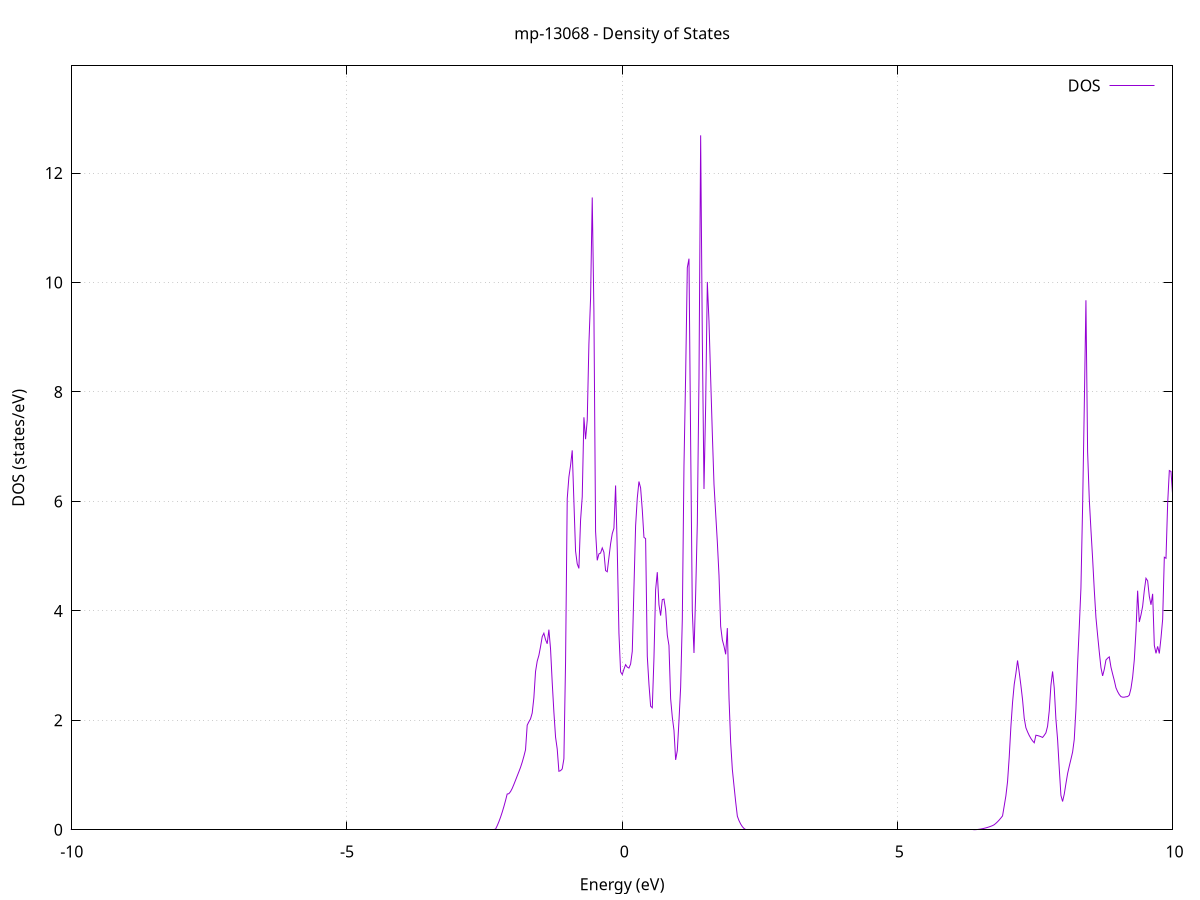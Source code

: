 set title 'mp-13068 - Density of States'
set xlabel 'Energy (eV)'
set ylabel 'DOS (states/eV)'
set grid
set xrange [-10:10]
set yrange [0:13.959]
set xzeroaxis lt -1
set terminal png size 800,600
set output 'mp-13068_dos_gnuplot.png'
plot '-' using 1:2 with lines title 'DOS'
-25.030300 0.000000
-24.999900 0.000000
-24.969600 0.000000
-24.939300 0.000000
-24.909000 0.000000
-24.878700 0.000000
-24.848400 0.000000
-24.818100 0.000000
-24.787800 0.000000
-24.757500 0.000000
-24.727200 0.000000
-24.696900 0.000000
-24.666600 0.000000
-24.636300 0.000000
-24.606000 0.000000
-24.575700 0.000000
-24.545400 0.000000
-24.515100 0.000000
-24.484800 0.000000
-24.454400 0.000000
-24.424100 0.000000
-24.393800 0.000000
-24.363500 0.000000
-24.333200 0.000000
-24.302900 0.000000
-24.272600 0.000000
-24.242300 0.000000
-24.212000 0.000000
-24.181700 0.000000
-24.151400 0.000000
-24.121100 0.000000
-24.090800 0.000000
-24.060500 0.000000
-24.030200 0.000000
-23.999900 0.000000
-23.969600 0.000000
-23.939300 0.000000
-23.908900 0.000000
-23.878600 0.000000
-23.848300 0.000000
-23.818000 0.000000
-23.787700 0.000000
-23.757400 0.000000
-23.727100 0.000000
-23.696800 0.000000
-23.666500 0.000000
-23.636200 0.000000
-23.605900 0.000000
-23.575600 0.000000
-23.545300 0.000000
-23.515000 0.000000
-23.484700 0.000000
-23.454400 0.000000
-23.424100 0.000000
-23.393800 0.000000
-23.363400 0.000000
-23.333100 0.000000
-23.302800 0.000000
-23.272500 0.000000
-23.242200 0.000000
-23.211900 0.000000
-23.181600 0.000000
-23.151300 0.000000
-23.121000 0.000000
-23.090700 0.000000
-23.060400 0.000000
-23.030100 0.000000
-22.999800 0.000000
-22.969500 0.000000
-22.939200 0.000000
-22.908900 0.000000
-22.878600 0.000000
-22.848200 0.000000
-22.817900 0.000000
-22.787600 0.000000
-22.757300 0.000000
-22.727000 0.000000
-22.696700 0.000000
-22.666400 0.000000
-22.636100 0.000000
-22.605800 0.000000
-22.575500 0.000000
-22.545200 0.000000
-22.514900 0.000000
-22.484600 0.000000
-22.454300 0.000000
-22.424000 0.000000
-22.393700 0.000000
-22.363400 0.000000
-22.333100 0.000000
-22.302700 0.000000
-22.272400 0.141400
-22.242100 2.909700
-22.211800 6.488800
-22.181500 11.365200
-22.151200 22.646600
-22.120900 24.868500
-22.090600 25.516500
-22.060300 8.740200
-22.030000 6.397700
-21.999700 3.619500
-21.969400 2.691800
-21.939100 2.522600
-21.908800 2.389400
-21.878500 2.302500
-21.848200 2.222500
-21.817900 7.985300
-21.787600 14.252900
-21.757200 12.749300
-21.726900 10.843100
-21.696600 23.123900
-21.666300 18.459500
-21.636000 26.986500
-21.605700 42.073000
-21.575400 40.489100
-21.545100 33.669800
-21.514800 21.600700
-21.484500 11.112700
-21.454200 1.046300
-21.423900 0.000000
-21.393600 0.000000
-21.363300 0.000000
-21.333000 0.000000
-21.302700 0.000000
-21.272400 0.000000
-21.242100 0.000000
-21.211700 0.000000
-21.181400 0.000000
-21.151100 0.000000
-21.120800 0.000000
-21.090500 0.000000
-21.060200 0.000000
-21.029900 0.000000
-20.999600 0.000000
-20.969300 0.000000
-20.939000 0.000000
-20.908700 0.000000
-20.878400 0.000000
-20.848100 0.000000
-20.817800 0.000000
-20.787500 0.000000
-20.757200 0.000000
-20.726900 0.000000
-20.696600 0.000000
-20.666200 0.000000
-20.635900 0.000000
-20.605600 0.000000
-20.575300 0.000000
-20.545000 0.000000
-20.514700 0.000000
-20.484400 0.000000
-20.454100 0.000000
-20.423800 0.000000
-20.393500 0.000000
-20.363200 0.000000
-20.332900 0.000000
-20.302600 0.000000
-20.272300 0.000000
-20.242000 0.000000
-20.211700 0.000000
-20.181400 0.000000
-20.151000 0.000000
-20.120700 0.000000
-20.090400 0.000000
-20.060100 0.000000
-20.029800 0.000000
-19.999500 0.000000
-19.969200 0.000000
-19.938900 0.000000
-19.908600 0.000000
-19.878300 0.000000
-19.848000 0.000000
-19.817700 0.000000
-19.787400 0.000000
-19.757100 0.000000
-19.726800 0.000000
-19.696500 0.000000
-19.666200 0.000000
-19.635900 0.000000
-19.605500 0.000000
-19.575200 0.000000
-19.544900 0.000000
-19.514600 0.000000
-19.484300 0.000000
-19.454000 0.000000
-19.423700 0.000000
-19.393400 0.000000
-19.363100 0.000000
-19.332800 0.000000
-19.302500 0.000000
-19.272200 0.000000
-19.241900 0.000000
-19.211600 0.000000
-19.181300 0.000000
-19.151000 0.000000
-19.120700 0.000000
-19.090400 0.000000
-19.060000 0.000000
-19.029700 0.000000
-18.999400 0.000000
-18.969100 0.000000
-18.938800 0.000000
-18.908500 0.000000
-18.878200 0.000000
-18.847900 0.000000
-18.817600 0.000000
-18.787300 0.000000
-18.757000 0.000000
-18.726700 0.000000
-18.696400 0.000000
-18.666100 0.000000
-18.635800 0.000000
-18.605500 0.000000
-18.575200 0.000000
-18.544900 0.000000
-18.514500 0.000000
-18.484200 0.000000
-18.453900 0.000000
-18.423600 0.000000
-18.393300 0.000000
-18.363000 0.000000
-18.332700 0.000000
-18.302400 0.000000
-18.272100 0.000000
-18.241800 0.000000
-18.211500 0.000000
-18.181200 0.000000
-18.150900 0.000000
-18.120600 0.000000
-18.090300 0.000000
-18.060000 0.000000
-18.029700 0.000000
-17.999400 0.000000
-17.969000 0.000000
-17.938700 0.000000
-17.908400 0.000000
-17.878100 0.000000
-17.847800 0.000000
-17.817500 0.000000
-17.787200 0.000000
-17.756900 0.000000
-17.726600 0.000000
-17.696300 0.000000
-17.666000 0.000000
-17.635700 0.000000
-17.605400 0.000000
-17.575100 0.000000
-17.544800 0.000000
-17.514500 0.000000
-17.484200 0.000000
-17.453900 0.000000
-17.423500 0.000000
-17.393200 0.000000
-17.362900 0.000000
-17.332600 0.000000
-17.302300 0.000000
-17.272000 0.000000
-17.241700 0.000000
-17.211400 0.000000
-17.181100 0.000000
-17.150800 0.000000
-17.120500 0.000000
-17.090200 0.000000
-17.059900 0.000000
-17.029600 0.000000
-16.999300 0.000000
-16.969000 0.000000
-16.938700 0.000000
-16.908300 0.000000
-16.878000 0.000000
-16.847700 0.000000
-16.817400 0.000000
-16.787100 0.000000
-16.756800 0.000000
-16.726500 0.000000
-16.696200 0.000000
-16.665900 0.000000
-16.635600 0.000000
-16.605300 0.000000
-16.575000 0.000000
-16.544700 0.000000
-16.514400 0.000000
-16.484100 0.000000
-16.453800 0.000000
-16.423500 0.000000
-16.393200 0.000000
-16.362800 0.000000
-16.332500 0.000000
-16.302200 0.000000
-16.271900 0.000000
-16.241600 0.000000
-16.211300 0.000000
-16.181000 0.000000
-16.150700 0.000000
-16.120400 0.000000
-16.090100 0.000000
-16.059800 0.000000
-16.029500 0.000000
-15.999200 0.000000
-15.968900 0.000000
-15.938600 0.000000
-15.908300 0.000000
-15.878000 0.000000
-15.847700 0.000000
-15.817300 0.000000
-15.787000 0.000000
-15.756700 0.000000
-15.726400 0.000000
-15.696100 0.000000
-15.665800 0.000000
-15.635500 0.000000
-15.605200 0.000000
-15.574900 0.000000
-15.544600 0.000000
-15.514300 0.000000
-15.484000 0.000000
-15.453700 0.000000
-15.423400 0.000000
-15.393100 0.000000
-15.362800 0.000000
-15.332500 0.000000
-15.302200 0.000000
-15.271800 0.000000
-15.241500 0.000000
-15.211200 0.000000
-15.180900 0.000000
-15.150600 0.000000
-15.120300 0.000000
-15.090000 0.000000
-15.059700 0.000000
-15.029400 0.000000
-14.999100 0.000000
-14.968800 0.000000
-14.938500 0.000000
-14.908200 0.000000
-14.877900 0.000000
-14.847600 0.000000
-14.817300 0.000000
-14.787000 0.000000
-14.756700 0.003400
-14.726300 0.022100
-14.696000 0.057200
-14.665700 0.108500
-14.635400 0.173800
-14.605100 0.250200
-14.574800 0.332600
-14.544500 0.364600
-14.514200 0.388400
-14.483900 0.404100
-14.453600 0.450800
-14.423300 0.502700
-14.393000 0.570100
-14.362700 0.667600
-14.332400 0.752200
-14.302100 0.823700
-14.271800 0.882200
-14.241500 0.851400
-14.211100 0.899500
-14.180800 0.948600
-14.150500 0.998800
-14.120200 1.049800
-14.089900 1.158700
-14.059600 1.308000
-14.029300 1.489500
-13.999000 1.734000
-13.968700 1.895800
-13.938400 2.170300
-13.908100 2.539100
-13.877800 2.890800
-13.847500 3.136600
-13.817200 3.784100
-13.786900 5.203000
-13.756600 6.007100
-13.726300 6.444300
-13.696000 5.868500
-13.665600 5.560500
-13.635300 5.537800
-13.605000 5.699100
-13.574700 6.267500
-13.544400 8.021300
-13.514100 8.730800
-13.483800 10.240100
-13.453500 8.677900
-13.423200 8.189300
-13.392900 6.436900
-13.362600 0.000000
-13.332300 0.000000
-13.302000 2.808700
-13.271700 7.245800
-13.241400 11.104300
-13.211100 14.726900
-13.180800 9.561700
-13.150500 7.519100
-13.120100 6.205500
-13.089800 4.803600
-13.059500 2.025700
-13.029200 0.541000
-12.998900 0.112300
-12.968600 0.000000
-12.938300 0.000000
-12.908000 0.000000
-12.877700 0.000000
-12.847400 0.000000
-12.817100 0.000000
-12.786800 0.000000
-12.756500 0.000000
-12.726200 0.000000
-12.695900 0.000000
-12.665600 0.000000
-12.635300 0.000000
-12.605000 0.000000
-12.574600 0.000000
-12.544300 0.000000
-12.514000 0.000000
-12.483700 0.000000
-12.453400 0.000000
-12.423100 0.000000
-12.392800 0.000000
-12.362500 0.000000
-12.332200 0.000000
-12.301900 0.000000
-12.271600 0.000000
-12.241300 0.000000
-12.211000 0.000000
-12.180700 0.000000
-12.150400 0.000000
-12.120100 0.000000
-12.089800 0.000000
-12.059500 0.000000
-12.029100 0.000000
-11.998800 0.000000
-11.968500 0.000000
-11.938200 0.000000
-11.907900 0.000000
-11.877600 0.000000
-11.847300 0.000000
-11.817000 0.000000
-11.786700 0.000000
-11.756400 0.000000
-11.726100 0.000000
-11.695800 0.000000
-11.665500 0.000000
-11.635200 0.000000
-11.604900 0.000000
-11.574600 0.000000
-11.544300 0.000000
-11.513900 0.000000
-11.483600 0.000000
-11.453300 0.000000
-11.423000 0.000000
-11.392700 0.000000
-11.362400 0.000000
-11.332100 0.000000
-11.301800 0.000000
-11.271500 0.000000
-11.241200 0.000000
-11.210900 0.000000
-11.180600 0.000000
-11.150300 0.000000
-11.120000 0.000000
-11.089700 0.000000
-11.059400 0.000000
-11.029100 0.000000
-10.998800 0.000000
-10.968400 0.000000
-10.938100 0.000000
-10.907800 0.000000
-10.877500 0.000000
-10.847200 0.000000
-10.816900 0.000000
-10.786600 0.000000
-10.756300 0.000000
-10.726000 0.000000
-10.695700 0.000000
-10.665400 0.000000
-10.635100 0.000000
-10.604800 0.000000
-10.574500 0.000000
-10.544200 0.000000
-10.513900 0.000000
-10.483600 0.000000
-10.453300 0.000000
-10.422900 0.000000
-10.392600 0.000000
-10.362300 0.000000
-10.332000 0.000000
-10.301700 0.000000
-10.271400 0.000000
-10.241100 0.000000
-10.210800 0.000000
-10.180500 0.000000
-10.150200 0.000000
-10.119900 0.000000
-10.089600 0.000000
-10.059300 0.000000
-10.029000 0.000000
-9.998700 0.000000
-9.968400 0.000000
-9.938100 0.000000
-9.907800 0.000000
-9.877400 0.000000
-9.847100 0.000000
-9.816800 0.000000
-9.786500 0.000000
-9.756200 0.000000
-9.725900 0.000000
-9.695600 0.000000
-9.665300 0.000000
-9.635000 0.000000
-9.604700 0.000000
-9.574400 0.000000
-9.544100 0.000000
-9.513800 0.000000
-9.483500 0.000000
-9.453200 0.000000
-9.422900 0.000000
-9.392600 0.000000
-9.362300 0.000000
-9.331900 0.000000
-9.301600 0.000000
-9.271300 0.000000
-9.241000 0.000000
-9.210700 0.000000
-9.180400 0.000000
-9.150100 0.000000
-9.119800 0.000000
-9.089500 0.000000
-9.059200 0.000000
-9.028900 0.000000
-8.998600 0.000000
-8.968300 0.000000
-8.938000 0.000000
-8.907700 0.000000
-8.877400 0.000000
-8.847100 0.000000
-8.816700 0.000000
-8.786400 0.000000
-8.756100 0.000000
-8.725800 0.000000
-8.695500 0.000000
-8.665200 0.000000
-8.634900 0.000000
-8.604600 0.000000
-8.574300 0.000000
-8.544000 0.000000
-8.513700 0.000000
-8.483400 0.000000
-8.453100 0.000000
-8.422800 0.000000
-8.392500 0.000000
-8.362200 0.000000
-8.331900 0.000000
-8.301600 0.000000
-8.271200 0.000000
-8.240900 0.000000
-8.210600 0.000000
-8.180300 0.000000
-8.150000 0.000000
-8.119700 0.000000
-8.089400 0.000000
-8.059100 0.000000
-8.028800 0.000000
-7.998500 0.000000
-7.968200 0.000000
-7.937900 0.000000
-7.907600 0.000000
-7.877300 0.000000
-7.847000 0.000000
-7.816700 0.000000
-7.786400 0.000000
-7.756100 0.000000
-7.725700 0.000000
-7.695400 0.000000
-7.665100 0.000000
-7.634800 0.000000
-7.604500 0.000000
-7.574200 0.000000
-7.543900 0.000000
-7.513600 0.000000
-7.483300 0.000000
-7.453000 0.000000
-7.422700 0.000000
-7.392400 0.000000
-7.362100 0.000000
-7.331800 0.000000
-7.301500 0.000000
-7.271200 0.000000
-7.240900 0.000000
-7.210600 0.000000
-7.180200 0.000000
-7.149900 0.000000
-7.119600 0.000000
-7.089300 0.000000
-7.059000 0.000000
-7.028700 0.000000
-6.998400 0.000000
-6.968100 0.000000
-6.937800 0.000000
-6.907500 0.000000
-6.877200 0.000000
-6.846900 0.000000
-6.816600 0.000000
-6.786300 0.000000
-6.756000 0.000000
-6.725700 0.000000
-6.695400 0.000000
-6.665100 0.000000
-6.634700 0.000000
-6.604400 0.000000
-6.574100 0.000000
-6.543800 0.000000
-6.513500 0.000000
-6.483200 0.000000
-6.452900 0.000000
-6.422600 0.000000
-6.392300 0.000000
-6.362000 0.000000
-6.331700 0.000000
-6.301400 0.000000
-6.271100 0.000000
-6.240800 0.000000
-6.210500 0.000000
-6.180200 0.000000
-6.149900 0.000000
-6.119500 0.000000
-6.089200 0.000000
-6.058900 0.000000
-6.028600 0.000000
-5.998300 0.000000
-5.968000 0.000000
-5.937700 0.000000
-5.907400 0.000000
-5.877100 0.000000
-5.846800 0.000000
-5.816500 0.000000
-5.786200 0.000000
-5.755900 0.000000
-5.725600 0.000000
-5.695300 0.000000
-5.665000 0.000000
-5.634700 0.000000
-5.604400 0.000000
-5.574000 0.000000
-5.543700 0.000000
-5.513400 0.000000
-5.483100 0.000000
-5.452800 0.000000
-5.422500 0.000000
-5.392200 0.000000
-5.361900 0.000000
-5.331600 0.000000
-5.301300 0.000000
-5.271000 0.000000
-5.240700 0.000000
-5.210400 0.000000
-5.180100 0.000000
-5.149800 0.000000
-5.119500 0.000000
-5.089200 0.000000
-5.058900 0.000000
-5.028500 0.000000
-4.998200 0.000000
-4.967900 0.000000
-4.937600 0.000000
-4.907300 0.000000
-4.877000 0.000000
-4.846700 0.000000
-4.816400 0.000000
-4.786100 0.000000
-4.755800 0.000000
-4.725500 0.000000
-4.695200 0.000000
-4.664900 0.000000
-4.634600 0.000000
-4.604300 0.000000
-4.574000 0.000000
-4.543700 0.000000
-4.513400 0.000000
-4.483000 0.000000
-4.452700 0.000000
-4.422400 0.000000
-4.392100 0.000000
-4.361800 0.000000
-4.331500 0.000000
-4.301200 0.000000
-4.270900 0.000000
-4.240600 0.000000
-4.210300 0.000000
-4.180000 0.000000
-4.149700 0.000000
-4.119400 0.000000
-4.089100 0.000000
-4.058800 0.000000
-4.028500 0.000000
-3.998200 0.000000
-3.967900 0.000000
-3.937500 0.000000
-3.907200 0.000000
-3.876900 0.000000
-3.846600 0.000000
-3.816300 0.000000
-3.786000 0.000000
-3.755700 0.000000
-3.725400 0.000000
-3.695100 0.000000
-3.664800 0.000000
-3.634500 0.000000
-3.604200 0.000000
-3.573900 0.000000
-3.543600 0.000000
-3.513300 0.000000
-3.483000 0.000000
-3.452700 0.000000
-3.422300 0.000000
-3.392000 0.000000
-3.361700 0.000000
-3.331400 0.000000
-3.301100 0.000000
-3.270800 0.000000
-3.240500 0.000000
-3.210200 0.000000
-3.179900 0.000000
-3.149600 0.000000
-3.119300 0.000000
-3.089000 0.000000
-3.058700 0.000000
-3.028400 0.000000
-2.998100 0.000000
-2.967800 0.000000
-2.937500 0.000000
-2.907200 0.000000
-2.876800 0.000000
-2.846500 0.000000
-2.816200 0.000000
-2.785900 0.000000
-2.755600 0.000000
-2.725300 0.000000
-2.695000 0.000000
-2.664700 0.000000
-2.634400 0.000000
-2.604100 0.000000
-2.573800 0.000000
-2.543500 0.000000
-2.513200 0.000000
-2.482900 0.000000
-2.452600 0.000000
-2.422300 0.000000
-2.392000 0.000000
-2.361700 0.000000
-2.331300 0.000000
-2.301000 0.010000
-2.270700 0.073000
-2.240400 0.145600
-2.210100 0.227900
-2.179800 0.319800
-2.149500 0.421400
-2.119200 0.532600
-2.088900 0.653400
-2.058600 0.659200
-2.028300 0.697000
-1.998000 0.754800
-1.967700 0.827400
-1.937400 0.904400
-1.907100 0.982500
-1.876800 1.059700
-1.846500 1.139800
-1.816200 1.233600
-1.785800 1.341300
-1.755500 1.462200
-1.725200 1.911500
-1.694900 1.972900
-1.664600 2.026800
-1.634300 2.133000
-1.604000 2.411400
-1.573700 2.890500
-1.543400 3.080500
-1.513100 3.186600
-1.482800 3.345500
-1.452500 3.528300
-1.422200 3.591800
-1.391900 3.474100
-1.361600 3.399100
-1.331300 3.657400
-1.301000 3.307000
-1.270700 2.692600
-1.240300 2.152100
-1.210000 1.693800
-1.179700 1.475500
-1.149400 1.069300
-1.119100 1.080200
-1.088800 1.112300
-1.058500 1.297400
-1.028200 3.060700
-0.997900 6.050100
-0.967600 6.447300
-0.937300 6.657700
-0.907000 6.933500
-0.876700 6.001600
-0.846400 5.093200
-0.816100 4.858400
-0.785800 4.776200
-0.755500 5.655200
-0.725200 6.084100
-0.694800 7.537000
-0.664500 7.137800
-0.634200 7.486200
-0.603900 8.879800
-0.573600 9.712800
-0.543300 11.553900
-0.513000 9.470700
-0.482700 5.453500
-0.452400 4.923400
-0.422100 5.041100
-0.391800 5.056000
-0.361500 5.150200
-0.331200 5.070300
-0.300900 4.736800
-0.270600 4.714600
-0.240300 4.974400
-0.210000 5.225000
-0.179600 5.411400
-0.149300 5.510200
-0.119000 6.291000
-0.088700 5.127000
-0.058400 3.594700
-0.028100 2.885400
0.002200 2.836600
0.032500 2.934100
0.062800 3.017100
0.093100 2.972600
0.123400 2.955100
0.153700 3.028500
0.184000 3.260200
0.214300 4.413400
0.244600 5.554700
0.274900 6.058300
0.305200 6.363900
0.335500 6.248100
0.365900 5.845500
0.396200 5.343200
0.426500 5.320600
0.456800 3.171100
0.487100 2.660300
0.517400 2.258100
0.547700 2.229500
0.578000 3.136500
0.608300 4.386100
0.638600 4.706900
0.668900 4.112700
0.699200 3.913400
0.729500 4.205700
0.759800 4.216000
0.790100 4.017200
0.820400 3.556800
0.850700 3.367200
0.881000 2.396500
0.911400 2.057900
0.941700 1.817900
0.972000 1.277200
1.002300 1.446200
1.032600 1.992000
1.062900 2.606700
1.093200 3.839900
1.123500 6.653900
1.153800 8.309200
1.184100 10.271400
1.214400 10.436200
1.244700 7.084300
1.275000 4.002000
1.305300 3.230800
1.335600 4.307900
1.365900 5.598800
1.396200 8.251600
1.426500 12.689800
1.456900 8.967000
1.487200 6.226700
1.517500 7.757100
1.547800 10.010200
1.578100 9.290900
1.608400 8.251600
1.638700 7.238900
1.669000 6.312200
1.699300 5.783200
1.729600 5.260700
1.759900 4.648200
1.790200 3.716700
1.820500 3.470400
1.850800 3.355400
1.881100 3.206200
1.911400 3.685700
1.941700 2.408500
1.972000 1.594700
2.002400 1.101800
2.032700 0.800400
2.063000 0.508800
2.093300 0.247900
2.123600 0.166500
2.153900 0.104700
2.184200 0.057100
2.214500 0.023800
2.244800 0.004900
2.275100 0.000000
2.305400 0.000000
2.335700 0.000000
2.366000 0.000000
2.396300 0.000000
2.426600 0.000000
2.456900 0.000000
2.487200 0.000000
2.517600 0.000000
2.547900 0.000000
2.578200 0.000000
2.608500 0.000000
2.638800 0.000000
2.669100 0.000000
2.699400 0.000000
2.729700 0.000000
2.760000 0.000000
2.790300 0.000000
2.820600 0.000000
2.850900 0.000000
2.881200 0.000000
2.911500 0.000000
2.941800 0.000000
2.972100 0.000000
3.002400 0.000000
3.032700 0.000000
3.063100 0.000000
3.093400 0.000000
3.123700 0.000000
3.154000 0.000000
3.184300 0.000000
3.214600 0.000000
3.244900 0.000000
3.275200 0.000000
3.305500 0.000000
3.335800 0.000000
3.366100 0.000000
3.396400 0.000000
3.426700 0.000000
3.457000 0.000000
3.487300 0.000000
3.517600 0.000000
3.547900 0.000000
3.578200 0.000000
3.608600 0.000000
3.638900 0.000000
3.669200 0.000000
3.699500 0.000000
3.729800 0.000000
3.760100 0.000000
3.790400 0.000000
3.820700 0.000000
3.851000 0.000000
3.881300 0.000000
3.911600 0.000000
3.941900 0.000000
3.972200 0.000000
4.002500 0.000000
4.032800 0.000000
4.063100 0.000000
4.093400 0.000000
4.123700 0.000000
4.154100 0.000000
4.184400 0.000000
4.214700 0.000000
4.245000 0.000000
4.275300 0.000000
4.305600 0.000000
4.335900 0.000000
4.366200 0.000000
4.396500 0.000000
4.426800 0.000000
4.457100 0.000000
4.487400 0.000000
4.517700 0.000000
4.548000 0.000000
4.578300 0.000000
4.608600 0.000000
4.638900 0.000000
4.669200 0.000000
4.699600 0.000000
4.729900 0.000000
4.760200 0.000000
4.790500 0.000000
4.820800 0.000000
4.851100 0.000000
4.881400 0.000000
4.911700 0.000000
4.942000 0.000000
4.972300 0.000000
5.002600 0.000000
5.032900 0.000000
5.063200 0.000000
5.093500 0.000000
5.123800 0.000000
5.154100 0.000000
5.184400 0.000000
5.214800 0.000000
5.245100 0.000000
5.275400 0.000000
5.305700 0.000000
5.336000 0.000000
5.366300 0.000000
5.396600 0.000000
5.426900 0.000000
5.457200 0.000000
5.487500 0.000000
5.517800 0.000000
5.548100 0.000000
5.578400 0.000000
5.608700 0.000000
5.639000 0.000000
5.669300 0.000000
5.699600 0.000000
5.729900 0.000000
5.760300 0.000000
5.790600 0.000000
5.820900 0.000000
5.851200 0.000000
5.881500 0.000000
5.911800 0.000000
5.942100 0.000000
5.972400 0.000000
6.002700 0.000000
6.033000 0.000000
6.063300 0.000000
6.093600 0.000000
6.123900 0.000000
6.154200 0.000000
6.184500 0.000000
6.214800 0.000000
6.245100 0.000000
6.275400 0.000000
6.305800 0.000000
6.336100 0.000000
6.366400 0.000000
6.396700 0.000800
6.427000 0.002600
6.457300 0.005400
6.487600 0.009200
6.517900 0.014100
6.548200 0.019900
6.578500 0.026800
6.608800 0.034600
6.639100 0.043500
6.669400 0.053400
6.699700 0.064300
6.730000 0.076200
6.760300 0.092400
6.790600 0.117500
6.820900 0.146300
6.851300 0.178700
6.881600 0.214700
6.911900 0.253300
6.942200 0.435600
6.972500 0.618800
7.002800 0.880100
7.033100 1.325900
7.063400 1.882300
7.093700 2.326900
7.124000 2.655700
7.154300 2.856900
7.184600 3.093600
7.214900 2.879700
7.245200 2.638500
7.275500 2.377200
7.305800 2.038700
7.336100 1.865500
7.366400 1.788700
7.396800 1.723300
7.427100 1.668600
7.457400 1.624700
7.487700 1.590000
7.518000 1.727700
7.548300 1.721500
7.578600 1.712700
7.608900 1.701300
7.639200 1.687300
7.669500 1.725700
7.699800 1.771700
7.730100 1.891700
7.760400 2.171000
7.790700 2.637100
7.821000 2.893200
7.851300 2.590300
7.881600 2.021800
7.912000 1.651300
7.942300 1.122800
7.972600 0.629400
8.002900 0.516900
8.033200 0.650900
8.063500 0.843100
8.093800 1.026000
8.124100 1.161500
8.154400 1.288100
8.184700 1.418900
8.215000 1.650700
8.245300 2.204600
8.275600 3.031400
8.305900 3.702000
8.336200 4.412400
8.366500 5.899100
8.396800 7.717700
8.427100 9.676300
8.457500 6.909300
8.487800 6.046800
8.518100 5.480700
8.548400 4.958100
8.578700 4.384300
8.609000 3.879700
8.639300 3.555500
8.669600 3.251200
8.699900 2.962900
8.730200 2.811600
8.760500 2.931800
8.790800 3.102800
8.821100 3.135800
8.851400 3.159500
8.881700 2.971800
8.912000 2.847600
8.942300 2.729400
8.972600 2.594900
9.003000 2.524700
9.033300 2.470600
9.063600 2.433400
9.093900 2.423200
9.124200 2.423800
9.154500 2.430000
9.184800 2.433900
9.215100 2.460100
9.245400 2.581900
9.275700 2.789100
9.306000 3.105800
9.336300 3.633600
9.366600 4.369100
9.396900 3.796500
9.427200 3.924300
9.457500 4.083700
9.487800 4.371200
9.518100 4.595800
9.548500 4.549700
9.578800 4.265100
9.609100 4.111600
9.639400 4.311300
9.669700 3.369700
9.700000 3.224200
9.730300 3.351800
9.760600 3.221800
9.790900 3.503600
9.821200 3.846100
9.851500 4.980100
9.881800 4.961600
9.912100 5.963300
9.942400 6.564500
9.972700 6.547600
10.003000 6.107400
10.033300 4.569500
10.063600 3.574600
10.094000 3.169200
10.124300 2.823400
10.154600 2.548700
10.184900 2.373300
10.215200 2.053000
10.245500 1.730200
10.275800 1.519400
10.306100 1.610700
10.336400 1.887500
10.366700 1.687200
10.397000 1.807200
10.427300 1.685500
10.457600 1.454100
10.487900 1.521500
10.518200 1.690400
10.548500 2.080400
10.578800 2.741100
10.609200 3.583400
10.639500 4.036600
10.669800 4.011700
10.700100 3.956500
10.730400 3.295200
10.760700 2.834000
10.791000 2.500100
10.821300 2.297800
10.851600 2.191400
10.881900 2.092300
10.912200 1.996400
10.942500 1.903700
10.972800 1.842400
11.003100 2.058900
11.033400 2.546900
11.063700 2.454000
11.094000 2.358800
11.124300 2.480500
11.154700 3.068200
11.185000 4.150100
11.215300 6.582400
11.245600 8.597000
11.275900 7.725300
11.306200 7.522800
11.336500 8.041200
11.366800 6.314600
11.397100 3.192000
11.427400 1.760800
11.457700 0.391400
11.488000 0.250500
11.518300 0.139000
11.548600 0.056800
11.578900 0.008900
11.609200 0.042500
11.639500 0.197500
11.669800 0.677800
11.700200 1.618700
11.730500 2.301700
11.760800 2.314200
11.791100 2.318200
11.821400 2.937100
11.851700 4.660200
11.882000 5.714000
11.912300 6.246800
11.942600 5.883100
11.972900 5.051100
12.003200 4.259500
12.033500 4.586400
12.063800 5.256800
12.094100 5.490900
12.124400 5.925900
12.154700 6.343400
12.185000 6.164900
12.215300 5.813200
12.245700 5.553200
12.276000 5.419300
12.306300 4.641400
12.336600 4.705400
12.366900 5.004300
12.397200 6.190300
12.427500 3.974300
12.457800 3.143000
12.488100 2.546100
12.518400 2.503700
12.548700 2.391000
12.579000 2.249800
12.609300 2.440300
12.639600 2.913800
12.669900 3.488000
12.700200 4.333600
12.730500 5.472000
12.760800 7.987300
12.791200 5.100100
12.821500 5.380800
12.851800 5.341900
12.882100 6.446100
12.912400 6.519800
12.942700 5.555500
12.973000 2.756600
13.003300 1.165700
13.033600 0.781100
13.063900 0.487500
13.094200 0.282500
13.124500 0.138700
13.154800 0.046300
13.185100 0.005100
13.215400 0.114600
13.245700 0.500900
13.276000 1.193900
13.306400 1.967800
13.336700 2.538100
13.367000 3.054400
13.397300 3.508600
13.427600 3.514700
13.457900 3.526400
13.488200 3.666500
13.518500 4.337600
13.548800 4.029100
13.579100 3.734000
13.609400 3.470600
13.639700 3.184000
13.670000 2.963800
13.700300 2.832000
13.730600 2.810800
13.760900 2.657000
13.791200 2.620300
13.821500 2.709400
13.851900 2.686400
13.882200 2.650800
13.912500 2.555100
13.942800 2.371800
13.973100 2.208700
14.003400 2.078300
14.033700 1.984000
14.064000 1.805200
14.094300 1.744000
14.124600 1.796700
14.154900 1.768700
14.185200 1.679400
14.215500 1.598700
14.245800 1.534600
14.276100 1.487000
14.306400 1.456000
14.336700 1.441600
14.367000 1.441200
14.397400 1.398800
14.427700 1.384000
14.458000 1.363400
14.488300 1.337100
14.518600 1.305100
14.548900 1.328600
14.579200 1.417800
14.609500 1.511700
14.639800 1.604600
14.670100 1.675400
14.700400 1.729900
14.730700 1.773300
14.761000 1.821600
14.791300 1.874700
14.821600 1.932800
14.851900 1.995600
14.882200 2.139000
14.912500 2.220300
14.942900 2.296100
14.973200 2.372700
15.003500 2.354300
15.033800 2.450300
15.064100 2.600500
15.094400 3.413600
15.124700 3.261100
15.155000 2.782400
15.185300 2.595300
15.215600 2.243300
15.245900 2.134100
15.276200 2.069800
15.306500 2.027700
15.336800 2.008300
15.367100 2.021500
15.397400 2.075600
15.427700 2.150800
15.458000 2.160800
15.488400 2.160600
15.518700 2.186900
15.549000 2.231800
15.579300 2.273800
15.609600 2.284300
15.639900 2.290400
15.670200 2.533800
15.700500 2.438700
15.730800 2.294900
15.761100 2.415600
15.791400 1.585500
15.821700 1.467200
15.852000 1.351700
15.882300 1.234300
15.912600 0.939400
15.942900 0.667400
15.973200 0.429200
16.003500 0.227400
16.033900 0.061800
16.064200 0.002200
16.094500 0.014700
16.124800 0.028100
16.155100 0.090200
16.185400 0.124700
16.215700 0.159800
16.246000 0.195300
16.276300 0.231400
16.306600 0.268100
16.336900 0.303000
16.367200 0.323100
16.397500 0.342200
16.427800 0.360800
16.458100 0.378700
16.488400 0.396100
16.518700 0.412900
16.549100 0.429100
16.579400 0.444800
16.609700 0.459800
16.640000 0.474800
16.670300 0.491700
16.700600 0.551300
16.730900 0.676000
16.761200 0.755300
16.791500 0.826600
16.821800 0.890200
16.852100 0.945800
16.882400 0.993600
16.912700 1.033500
16.943000 1.065500
16.973300 1.055900
17.003600 1.032300
17.033900 1.047800
17.064200 1.061700
17.094600 1.073500
17.124900 1.075800
17.155200 1.077500
17.185500 1.077300
17.215800 1.086000
17.246100 1.093700
17.276400 1.100300
17.306700 1.105800
17.337000 1.110200
17.367300 1.113500
17.397600 1.115600
17.427900 1.116700
17.458200 1.116700
17.488500 1.115600
17.518800 1.131900
17.549100 1.190600
17.579400 1.256200
17.609700 1.326500
17.640100 1.383200
17.670400 1.566300
17.700700 1.559300
17.731000 1.588800
17.761300 1.650000
17.791600 1.692700
17.821900 1.715100
17.852200 1.732700
17.882500 1.811300
17.912800 1.889300
17.943100 1.949000
17.973400 1.958600
18.003700 1.930500
18.034000 1.980900
18.064300 2.029600
18.094600 2.109200
18.124900 2.119100
18.155200 2.121900
18.185600 2.126200
18.215900 2.143800
18.246200 2.167200
18.276500 2.196400
18.306800 2.231100
18.337100 2.275700
18.367400 2.340500
18.397700 2.452700
18.428000 2.511900
18.458300 2.533300
18.488600 2.527500
18.518900 2.497800
18.549200 2.468500
18.579500 2.469900
18.609800 2.496200
18.640100 2.553300
18.670400 2.436500
18.700700 2.376000
18.731100 2.358700
18.761400 2.163600
18.791700 2.127200
18.822000 2.132800
18.852300 2.226400
18.882600 2.239600
18.912900 2.211900
18.943200 2.155200
18.973500 2.070700
19.003800 1.978000
19.034100 1.886800
19.064400 1.802800
19.094700 1.730300
19.125000 1.697800
19.155300 1.767300
19.185600 1.933700
19.215900 2.082900
19.246300 2.210200
19.276600 2.317800
19.306900 2.408800
19.337200 2.484200
19.367500 2.408300
19.397800 2.400200
19.428100 2.373400
19.458400 2.329800
19.488700 2.272700
19.519000 2.200600
19.549300 2.106800
19.579600 2.005800
19.609900 1.780300
19.640200 1.663100
19.670500 1.612800
19.700800 1.616300
19.731100 1.416600
19.761400 1.264600
19.791800 1.147400
19.822100 1.042000
19.852400 0.960900
19.882700 0.918200
19.913000 0.900100
19.943300 0.906000
19.973600 0.934700
20.003900 0.986100
20.034200 1.096500
20.064500 1.154400
20.094800 1.185400
20.125100 1.218100
20.155400 1.251500
20.185700 1.282800
20.216000 1.311600
20.246300 1.338000
20.276600 1.426100
20.306900 1.525900
20.337300 1.584300
20.367600 1.669000
20.397900 1.623200
20.428200 1.595700
20.458500 1.586400
20.488800 1.607300
20.519100 1.652600
20.549400 1.721200
20.579700 1.795900
20.610000 1.910900
20.640300 2.046000
20.670600 2.185400
20.700900 2.335200
20.731200 2.481700
20.761500 2.611600
20.791800 2.731100
20.822100 2.852600
20.852400 2.978100
20.882800 3.102400
20.913100 3.236500
20.943400 3.096800
20.973700 2.759100
21.004000 2.500500
21.034300 2.338200
21.064600 2.258200
21.094900 2.233400
21.125200 2.263500
21.155500 2.193900
21.185800 2.177500
21.216100 2.191100
21.246400 2.205900
21.276700 2.217800
21.307000 2.259800
21.337300 2.314600
21.367600 2.458000
21.397900 2.646000
21.428300 2.581800
21.458600 2.722500
21.488900 2.789800
21.519200 2.849900
21.549500 2.902000
21.579800 2.953100
21.610100 3.089100
21.640400 3.069000
21.670700 3.006700
21.701000 2.899500
21.731300 2.816400
21.761600 2.741200
21.791900 2.654000
21.822200 2.466000
21.852500 2.384700
21.882800 2.466000
21.913100 2.534100
21.943500 2.559700
21.973800 2.551300
22.004100 2.599100
22.034400 2.107000
22.064700 1.860900
22.095000 1.796800
22.125300 1.739400
22.155600 1.689200
22.185900 1.647900
22.216200 1.617000
22.246500 1.602100
22.276800 1.620500
22.307100 1.643200
22.337400 1.658400
22.367700 1.666200
22.398000 1.666800
22.428300 1.662200
22.458600 1.657800
22.489000 1.654100
22.519300 1.653500
22.549600 1.660400
22.579900 1.724800
22.610200 1.871000
22.640500 2.055300
22.670800 2.193900
22.701100 2.209300
22.731400 2.169300
22.761700 2.128100
22.792000 2.174900
22.822300 2.215600
22.852600 2.259800
22.882900 2.310100
22.913200 2.372100
22.943500 2.481100
22.973800 2.689900
23.004100 2.850300
23.034500 2.992400
23.064800 3.210100
23.095100 3.295900
23.125400 3.366400
23.155700 3.401300
23.186000 3.393600
23.216300 4.333000
23.246600 1.675700
23.276900 1.339400
23.307200 1.207300
23.337500 1.121600
23.367800 1.118600
23.398100 1.118800
23.428400 1.122300
23.458700 1.143100
23.489000 1.927600
23.519300 1.886800
23.549600 1.847500
23.580000 1.846900
23.610300 1.934500
23.640600 2.058100
23.670900 2.194500
23.701200 2.342300
23.731500 2.494700
23.761800 2.654300
23.792100 2.819000
23.822400 2.912300
23.852700 2.927300
23.883000 2.909200
23.913300 2.859100
23.943600 2.787700
23.973900 2.676400
24.004200 2.511500
24.034500 2.477900
24.064800 2.273800
24.095100 2.107500
24.125500 1.963100
24.155800 1.840300
24.186100 1.739200
24.216400 1.664500
24.246700 1.623200
24.277000 1.588300
24.307300 1.521100
24.337600 1.490400
24.367900 1.420900
24.398200 1.269400
24.428500 1.319800
24.458800 1.404000
24.489100 1.519900
24.519400 1.639800
24.549700 1.748900
24.580000 1.846500
24.610300 1.933700
24.640700 1.996100
24.671000 2.032300
24.701300 2.015500
24.731600 1.922200
24.761900 2.082900
24.792200 2.002500
24.822500 1.941800
24.852800 1.893800
24.883100 1.867100
24.913400 1.844900
24.943700 1.825400
24.974000 1.808600
25.004300 1.796400
25.034600 1.787100
25.064900 1.776900
25.095200 1.874700
25.125500 1.922800
25.155800 2.013500
25.186200 1.865800
25.216500 1.860500
25.246800 1.874400
25.277100 1.892900
25.307400 1.928600
25.337700 1.956200
25.368000 1.943300
25.398300 1.919100
25.428600 1.983800
25.458900 1.973400
25.489200 1.982300
25.519500 2.073300
25.549800 2.208800
25.580100 2.380100
25.610400 2.502500
25.640700 2.521900
25.671000 2.667200
25.701300 2.823400
25.731700 2.959000
25.762000 3.068500
25.792300 3.093400
25.822600 3.140000
25.852900 3.186200
25.883200 3.222900
25.913500 3.113900
25.943800 2.945800
25.974100 2.672400
26.004400 2.540100
26.034700 2.498200
26.065000 2.458600
26.095300 2.434000
26.125600 2.492000
26.155900 2.826800
26.186200 2.530800
26.216500 2.475700
26.246800 2.418800
26.277200 2.336700
26.307500 2.235600
26.337800 2.121300
26.368100 2.012000
26.398400 1.925000
26.428700 1.857700
26.459000 1.812600
26.489300 1.792200
26.519600 1.847100
26.549900 1.952000
26.580200 2.061200
26.610500 2.181400
26.640800 2.308600
26.671100 2.500000
26.701400 2.832800
26.731700 3.197400
26.762000 3.379400
26.792300 3.507600
26.822700 3.669400
26.853000 3.853900
26.883300 3.911100
26.913600 3.738900
26.943900 3.082800
26.974200 2.849400
27.004500 2.635200
27.034800 2.440000
27.065100 2.263700
27.095400 2.109900
27.125700 1.970500
27.156000 2.236000
27.186300 2.205800
27.216600 2.255200
27.246900 2.311800
27.277200 2.388500
27.307500 2.608800
27.337900 2.683200
27.368200 2.737800
27.398500 2.780200
27.428800 2.806300
27.459100 2.783400
27.489400 2.734900
27.519700 2.681500
27.550000 2.682700
27.580300 2.713100
27.610600 2.670500
27.640900 2.625900
27.671200 2.569100
27.701500 2.303500
27.731800 2.099000
27.762100 1.938300
27.792400 1.770900
27.822700 1.675000
27.853000 1.603800
27.883400 1.556000
27.913700 1.541300
27.944000 1.555400
27.974300 1.586300
28.004600 1.644400
28.034900 1.729800
28.065200 2.069500
28.095500 2.645900
28.125800 2.268300
28.156100 1.771400
28.186400 1.688900
28.216700 1.696000
28.247000 1.718700
28.277300 1.763500
28.307600 1.830100
28.337900 2.147600
28.368200 3.196900
28.398500 2.490900
28.428900 2.636500
28.459200 2.800500
28.489500 3.114500
28.519800 3.531400
28.550100 3.636700
28.580400 3.678400
28.610700 3.651500
28.641000 3.550900
28.671300 3.827000
28.701600 3.037500
28.731900 2.722000
28.762200 2.550700
28.792500 2.423000
28.822800 2.291000
28.853100 2.176700
28.883400 2.095100
28.913700 2.040000
28.944000 2.030700
28.974400 1.996300
29.004700 1.981700
29.035000 1.962100
29.065300 1.979000
29.095600 1.985100
29.125900 1.987200
29.156200 1.995000
29.186500 2.000800
29.216800 2.101300
29.247100 2.250200
29.277400 2.352100
29.307700 2.406500
29.338000 2.438800
29.368300 2.543400
29.398600 2.639100
29.428900 2.415400
29.459200 2.159600
29.489500 2.118000
29.519900 2.081000
29.550200 2.045900
29.580500 2.015200
29.610800 2.376200
29.641100 2.334500
29.671400 2.272400
29.701700 2.234100
29.732000 2.238900
29.762300 2.354400
29.792600 2.437000
29.822900 2.522900
29.853200 2.575800
29.883500 2.846900
29.913800 3.075900
29.944100 3.204800
29.974400 3.289000
30.004700 3.416700
30.035000 3.418100
30.065400 3.433000
30.095700 3.439800
30.126000 3.405000
30.156300 3.331600
30.186600 3.337000
30.216900 3.385800
30.247200 3.325400
30.277500 3.289800
30.307800 3.255200
30.338100 3.314200
30.368400 3.271500
30.398700 3.048200
30.429000 2.591400
30.459300 2.283100
30.489600 2.220900
30.519900 2.780900
30.550200 2.531400
30.580600 2.471600
30.610900 2.487500
30.641200 2.527300
30.671500 2.571500
30.701800 2.629100
30.732100 2.738200
30.762400 2.804800
30.792700 2.856400
30.823000 2.894900
30.853300 2.908800
30.883600 2.906000
30.913900 2.893300
30.944200 2.870400
30.974500 2.836600
31.004800 2.831100
31.035100 2.817800
31.065400 2.802300
31.095700 2.694000
31.126100 2.650900
31.156400 2.550600
31.186700 2.418600
31.217000 2.292300
31.247300 2.176800
31.277600 2.072200
31.307900 1.976300
31.338200 1.888800
31.368500 1.812600
31.398800 1.763600
31.429100 1.739800
31.459400 1.724700
31.489700 1.711200
31.520000 1.718500
31.550300 1.851200
31.580600 2.074900
31.610900 2.265100
31.641200 2.624900
31.671600 2.780900
31.701900 2.386000
31.732200 1.969100
31.762500 1.958200
31.792800 1.982600
31.823100 2.017000
31.853400 2.050100
31.883700 2.176500
31.914000 2.268700
31.944300 2.167300
31.974600 1.998500
32.004900 1.818500
32.035200 1.555900
32.065500 1.354100
32.095800 1.150300
32.126100 0.950300
32.156400 0.780000
32.186700 0.623800
32.217100 0.479600
32.247400 0.341600
32.277700 0.205900
32.308000 0.103900
32.338300 0.053900
32.368600 0.044300
32.398900 0.038600
32.429200 0.033300
32.459500 0.028400
32.489800 0.023900
32.520100 0.019800
32.550400 0.016100
32.580700 0.012700
32.611000 0.009800
32.641300 0.007200
32.671600 0.005000
32.701900 0.003300
32.732200 0.001900
32.762600 0.000800
32.792900 0.000200
32.823200 0.000000
32.853500 0.000000
32.883800 0.000000
32.914100 0.000000
32.944400 0.000000
32.974700 0.000000
33.005000 0.000000
33.035300 0.000000
33.065600 0.000000
33.095900 0.000000
33.126200 0.000000
33.156500 0.000000
33.186800 0.000000
33.217100 0.000000
33.247400 0.000000
33.277800 0.000000
33.308100 0.000000
33.338400 0.000000
33.368700 0.000000
33.399000 0.000000
33.429300 0.000000
33.459600 0.000000
33.489900 0.000000
33.520200 0.000000
33.550500 0.000000
33.580800 0.000000
33.611100 0.000000
33.641400 0.000000
33.671700 0.000000
33.702000 0.000000
33.732300 0.000000
33.762600 0.000000
33.792900 0.000000
33.823300 0.000000
33.853600 0.000000
33.883900 0.000000
33.914200 0.000000
33.944500 0.000000
33.974800 0.000000
34.005100 0.000000
34.035400 0.000000
34.065700 0.000000
34.096000 0.000000
34.126300 0.000000
34.156600 0.000000
34.186900 0.000000
34.217200 0.000000
34.247500 0.000000
34.277800 0.000000
34.308100 0.000000
34.338400 0.000000
34.368800 0.000000
34.399100 0.000000
34.429400 0.000000
34.459700 0.000000
34.490000 0.000000
34.520300 0.000000
34.550600 0.000000
34.580900 0.000000
34.611200 0.000000
34.641500 0.000000
34.671800 0.000000
34.702100 0.000000
34.732400 0.000000
34.762700 0.000000
34.793000 0.000000
34.823300 0.000000
34.853600 0.000000
34.883900 0.000000
34.914300 0.000000
34.944600 0.000000
34.974900 0.000000
35.005200 0.000000
35.035500 0.000000
35.065800 0.000000
35.096100 0.000000
35.126400 0.000000
35.156700 0.000000
35.187000 0.000000
35.217300 0.000000
35.247600 0.000000
35.277900 0.000000
35.308200 0.000000
35.338500 0.000000
35.368800 0.000000
35.399100 0.000000
35.429400 0.000000
35.459800 0.000000
35.490100 0.000000
35.520400 0.000000
35.550700 0.000000
35.581000 0.000000
e
